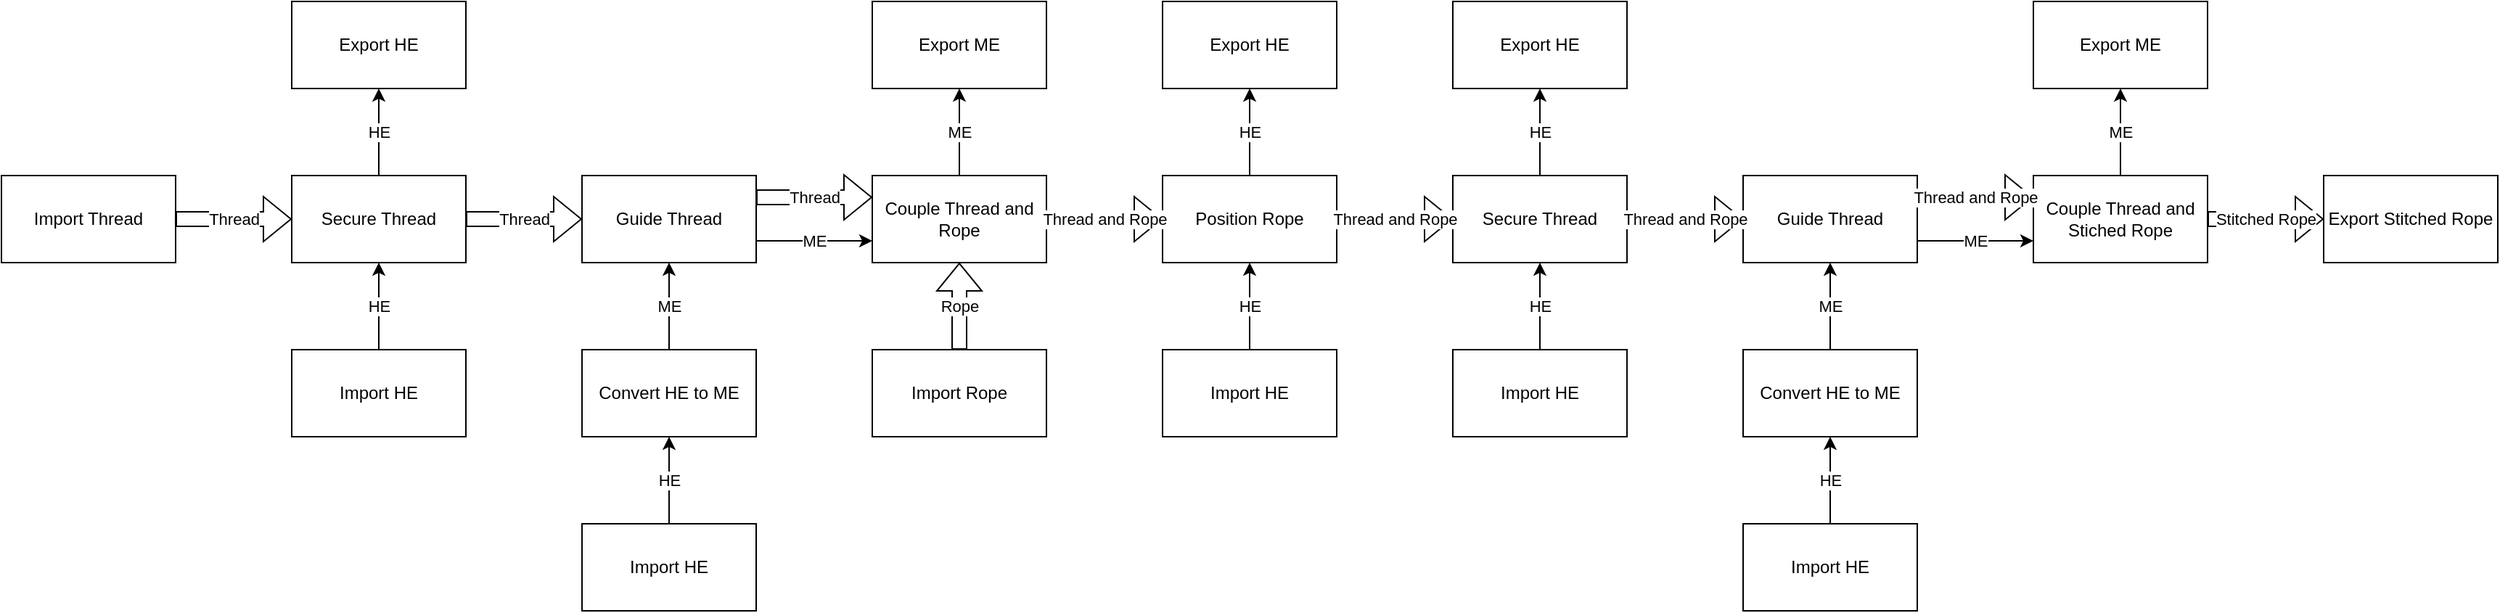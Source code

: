 <mxfile version="22.1.16" type="device">
  <diagram name="Page-1" id="KiblyhAG39ZnI-P0pgyY">
    <mxGraphModel dx="1674" dy="956" grid="1" gridSize="10" guides="1" tooltips="1" connect="1" arrows="1" fold="1" page="1" pageScale="1" pageWidth="1100" pageHeight="850" math="0" shadow="0">
      <root>
        <mxCell id="0" />
        <mxCell id="1" parent="0" />
        <mxCell id="s_FMu6DtmCt7_5n1UvDh-39" value="HE" style="edgeStyle=orthogonalEdgeStyle;rounded=0;orthogonalLoop=1;jettySize=auto;html=1;exitX=0.5;exitY=0;exitDx=0;exitDy=0;entryX=0.5;entryY=1;entryDx=0;entryDy=0;" edge="1" parent="1" source="s_FMu6DtmCt7_5n1UvDh-1" target="s_FMu6DtmCt7_5n1UvDh-2">
          <mxGeometry relative="1" as="geometry" />
        </mxCell>
        <mxCell id="s_FMu6DtmCt7_5n1UvDh-1" value="Import HE" style="rounded=0;whiteSpace=wrap;html=1;" vertex="1" parent="1">
          <mxGeometry x="520" y="520" width="120" height="60" as="geometry" />
        </mxCell>
        <mxCell id="s_FMu6DtmCt7_5n1UvDh-40" value="ME" style="edgeStyle=orthogonalEdgeStyle;rounded=0;orthogonalLoop=1;jettySize=auto;html=1;exitX=0.5;exitY=0;exitDx=0;exitDy=0;entryX=0.5;entryY=1;entryDx=0;entryDy=0;" edge="1" parent="1" source="s_FMu6DtmCt7_5n1UvDh-2" target="s_FMu6DtmCt7_5n1UvDh-4">
          <mxGeometry relative="1" as="geometry" />
        </mxCell>
        <mxCell id="s_FMu6DtmCt7_5n1UvDh-2" value="Convert HE to ME" style="rounded=0;whiteSpace=wrap;html=1;" vertex="1" parent="1">
          <mxGeometry x="520" y="400" width="120" height="60" as="geometry" />
        </mxCell>
        <mxCell id="s_FMu6DtmCt7_5n1UvDh-9" value="ME" style="edgeStyle=orthogonalEdgeStyle;rounded=0;orthogonalLoop=1;jettySize=auto;html=1;exitX=1;exitY=0.75;exitDx=0;exitDy=0;entryX=0;entryY=0.75;entryDx=0;entryDy=0;" edge="1" parent="1" source="s_FMu6DtmCt7_5n1UvDh-4" target="s_FMu6DtmCt7_5n1UvDh-8">
          <mxGeometry relative="1" as="geometry" />
        </mxCell>
        <mxCell id="s_FMu6DtmCt7_5n1UvDh-4" value="Guide Thread" style="rounded=0;whiteSpace=wrap;html=1;" vertex="1" parent="1">
          <mxGeometry x="520" y="280" width="120" height="60" as="geometry" />
        </mxCell>
        <mxCell id="s_FMu6DtmCt7_5n1UvDh-6" value="Import Thread" style="rounded=0;whiteSpace=wrap;html=1;" vertex="1" parent="1">
          <mxGeometry x="120" y="280" width="120" height="60" as="geometry" />
        </mxCell>
        <mxCell id="s_FMu6DtmCt7_5n1UvDh-7" value="Thread" style="shape=flexArrow;endArrow=classic;html=1;rounded=0;exitX=1;exitY=0.5;exitDx=0;exitDy=0;entryX=0;entryY=0.5;entryDx=0;entryDy=0;" edge="1" parent="1" source="s_FMu6DtmCt7_5n1UvDh-6" target="s_FMu6DtmCt7_5n1UvDh-21">
          <mxGeometry width="50" height="50" relative="1" as="geometry">
            <mxPoint x="520" y="390" as="sourcePoint" />
            <mxPoint x="580" y="160" as="targetPoint" />
            <mxPoint as="offset" />
          </mxGeometry>
        </mxCell>
        <mxCell id="s_FMu6DtmCt7_5n1UvDh-28" value="ME" style="edgeStyle=orthogonalEdgeStyle;rounded=0;orthogonalLoop=1;jettySize=auto;html=1;exitX=0.5;exitY=0;exitDx=0;exitDy=0;entryX=0.5;entryY=1;entryDx=0;entryDy=0;" edge="1" parent="1" source="s_FMu6DtmCt7_5n1UvDh-8" target="s_FMu6DtmCt7_5n1UvDh-16">
          <mxGeometry relative="1" as="geometry" />
        </mxCell>
        <mxCell id="s_FMu6DtmCt7_5n1UvDh-8" value="Couple Thread and Rope" style="rounded=0;whiteSpace=wrap;html=1;" vertex="1" parent="1">
          <mxGeometry x="720" y="280" width="120" height="60" as="geometry" />
        </mxCell>
        <mxCell id="s_FMu6DtmCt7_5n1UvDh-10" value="Thread" style="shape=flexArrow;endArrow=classic;html=1;rounded=0;exitX=1;exitY=0.25;exitDx=0;exitDy=0;entryX=0;entryY=0.25;entryDx=0;entryDy=0;" edge="1" parent="1" source="s_FMu6DtmCt7_5n1UvDh-4" target="s_FMu6DtmCt7_5n1UvDh-8">
          <mxGeometry width="50" height="50" relative="1" as="geometry">
            <mxPoint x="590" y="230" as="sourcePoint" />
            <mxPoint x="590" y="290" as="targetPoint" />
            <mxPoint as="offset" />
          </mxGeometry>
        </mxCell>
        <mxCell id="s_FMu6DtmCt7_5n1UvDh-15" value="HE" style="edgeStyle=orthogonalEdgeStyle;rounded=0;orthogonalLoop=1;jettySize=auto;html=1;entryX=0.5;entryY=1;entryDx=0;entryDy=0;" edge="1" parent="1" source="s_FMu6DtmCt7_5n1UvDh-13" target="s_FMu6DtmCt7_5n1UvDh-14">
          <mxGeometry relative="1" as="geometry" />
        </mxCell>
        <mxCell id="s_FMu6DtmCt7_5n1UvDh-13" value="Import HE" style="rounded=0;whiteSpace=wrap;html=1;" vertex="1" parent="1">
          <mxGeometry x="1320" y="520" width="120" height="60" as="geometry" />
        </mxCell>
        <mxCell id="s_FMu6DtmCt7_5n1UvDh-19" value="ME" style="edgeStyle=orthogonalEdgeStyle;rounded=0;orthogonalLoop=1;jettySize=auto;html=1;exitX=0.5;exitY=0;exitDx=0;exitDy=0;entryX=0.5;entryY=1;entryDx=0;entryDy=0;" edge="1" parent="1" source="s_FMu6DtmCt7_5n1UvDh-14" target="s_FMu6DtmCt7_5n1UvDh-25">
          <mxGeometry relative="1" as="geometry">
            <mxPoint x="1180" y="340" as="targetPoint" />
          </mxGeometry>
        </mxCell>
        <mxCell id="s_FMu6DtmCt7_5n1UvDh-14" value="Convert HE to ME" style="rounded=0;whiteSpace=wrap;html=1;" vertex="1" parent="1">
          <mxGeometry x="1320" y="400" width="120" height="60" as="geometry" />
        </mxCell>
        <mxCell id="s_FMu6DtmCt7_5n1UvDh-16" value="Export ME" style="rounded=0;whiteSpace=wrap;html=1;" vertex="1" parent="1">
          <mxGeometry x="720" y="160" width="120" height="60" as="geometry" />
        </mxCell>
        <mxCell id="s_FMu6DtmCt7_5n1UvDh-32" value="HE" style="edgeStyle=orthogonalEdgeStyle;rounded=0;orthogonalLoop=1;jettySize=auto;html=1;exitX=0.5;exitY=0;exitDx=0;exitDy=0;entryX=0.5;entryY=1;entryDx=0;entryDy=0;" edge="1" parent="1" source="s_FMu6DtmCt7_5n1UvDh-21" target="s_FMu6DtmCt7_5n1UvDh-31">
          <mxGeometry relative="1" as="geometry">
            <Array as="points">
              <mxPoint x="380" y="270" />
              <mxPoint x="380" y="270" />
            </Array>
          </mxGeometry>
        </mxCell>
        <mxCell id="s_FMu6DtmCt7_5n1UvDh-21" value="Secure Thread" style="rounded=0;whiteSpace=wrap;html=1;" vertex="1" parent="1">
          <mxGeometry x="320" y="280" width="120" height="60" as="geometry" />
        </mxCell>
        <mxCell id="s_FMu6DtmCt7_5n1UvDh-22" value="Thread" style="shape=flexArrow;endArrow=classic;html=1;rounded=0;exitX=1;exitY=0.5;exitDx=0;exitDy=0;entryX=0;entryY=0.5;entryDx=0;entryDy=0;" edge="1" parent="1" source="s_FMu6DtmCt7_5n1UvDh-21" target="s_FMu6DtmCt7_5n1UvDh-4">
          <mxGeometry width="50" height="50" relative="1" as="geometry">
            <mxPoint x="510" y="230" as="sourcePoint" />
            <mxPoint x="520" y="260" as="targetPoint" />
            <mxPoint as="offset" />
          </mxGeometry>
        </mxCell>
        <mxCell id="s_FMu6DtmCt7_5n1UvDh-36" value="HE" style="edgeStyle=orthogonalEdgeStyle;rounded=0;orthogonalLoop=1;jettySize=auto;html=1;exitX=0.5;exitY=0;exitDx=0;exitDy=0;entryX=0.5;entryY=1;entryDx=0;entryDy=0;" edge="1" parent="1" source="s_FMu6DtmCt7_5n1UvDh-23" target="s_FMu6DtmCt7_5n1UvDh-34">
          <mxGeometry relative="1" as="geometry" />
        </mxCell>
        <mxCell id="s_FMu6DtmCt7_5n1UvDh-23" value="Secure Thread" style="rounded=0;whiteSpace=wrap;html=1;" vertex="1" parent="1">
          <mxGeometry x="1120" y="280" width="120" height="60" as="geometry" />
        </mxCell>
        <mxCell id="s_FMu6DtmCt7_5n1UvDh-24" value="ME" style="edgeStyle=orthogonalEdgeStyle;rounded=0;orthogonalLoop=1;jettySize=auto;html=1;exitX=1;exitY=0.75;exitDx=0;exitDy=0;entryX=0;entryY=0.75;entryDx=0;entryDy=0;" edge="1" parent="1" source="s_FMu6DtmCt7_5n1UvDh-25" target="s_FMu6DtmCt7_5n1UvDh-26">
          <mxGeometry relative="1" as="geometry" />
        </mxCell>
        <mxCell id="s_FMu6DtmCt7_5n1UvDh-25" value="Guide Thread" style="rounded=0;whiteSpace=wrap;html=1;" vertex="1" parent="1">
          <mxGeometry x="1320" y="280" width="120" height="60" as="geometry" />
        </mxCell>
        <mxCell id="s_FMu6DtmCt7_5n1UvDh-42" value="ME" style="edgeStyle=orthogonalEdgeStyle;rounded=0;orthogonalLoop=1;jettySize=auto;html=1;exitX=0.5;exitY=0;exitDx=0;exitDy=0;entryX=0.5;entryY=1;entryDx=0;entryDy=0;" edge="1" parent="1" source="s_FMu6DtmCt7_5n1UvDh-26" target="s_FMu6DtmCt7_5n1UvDh-41">
          <mxGeometry relative="1" as="geometry" />
        </mxCell>
        <mxCell id="s_FMu6DtmCt7_5n1UvDh-26" value="Couple Thread and Stiched Rope" style="rounded=0;whiteSpace=wrap;html=1;" vertex="1" parent="1">
          <mxGeometry x="1520" y="280" width="120" height="60" as="geometry" />
        </mxCell>
        <mxCell id="s_FMu6DtmCt7_5n1UvDh-27" value="Thread and Rope" style="shape=flexArrow;endArrow=classic;html=1;rounded=0;exitX=1;exitY=0.25;exitDx=0;exitDy=0;entryX=0;entryY=0.25;entryDx=0;entryDy=0;" edge="1" parent="1" source="s_FMu6DtmCt7_5n1UvDh-25" target="s_FMu6DtmCt7_5n1UvDh-26">
          <mxGeometry width="50" height="50" relative="1" as="geometry">
            <mxPoint x="1390" y="230" as="sourcePoint" />
            <mxPoint x="1390" y="290" as="targetPoint" />
            <mxPoint as="offset" />
          </mxGeometry>
        </mxCell>
        <mxCell id="s_FMu6DtmCt7_5n1UvDh-30" value="HE" style="edgeStyle=orthogonalEdgeStyle;rounded=0;orthogonalLoop=1;jettySize=auto;html=1;exitX=0.5;exitY=0;exitDx=0;exitDy=0;entryX=0.5;entryY=1;entryDx=0;entryDy=0;" edge="1" parent="1" source="s_FMu6DtmCt7_5n1UvDh-29" target="s_FMu6DtmCt7_5n1UvDh-21">
          <mxGeometry relative="1" as="geometry" />
        </mxCell>
        <mxCell id="s_FMu6DtmCt7_5n1UvDh-29" value="Import HE" style="rounded=0;whiteSpace=wrap;html=1;" vertex="1" parent="1">
          <mxGeometry x="320" y="400" width="120" height="60" as="geometry" />
        </mxCell>
        <mxCell id="s_FMu6DtmCt7_5n1UvDh-31" value="Export HE" style="rounded=0;whiteSpace=wrap;html=1;" vertex="1" parent="1">
          <mxGeometry x="320" y="160" width="120" height="60" as="geometry" />
        </mxCell>
        <mxCell id="s_FMu6DtmCt7_5n1UvDh-35" value="HE" style="edgeStyle=orthogonalEdgeStyle;rounded=0;orthogonalLoop=1;jettySize=auto;html=1;exitX=0.5;exitY=0;exitDx=0;exitDy=0;" edge="1" parent="1" source="s_FMu6DtmCt7_5n1UvDh-33" target="s_FMu6DtmCt7_5n1UvDh-23">
          <mxGeometry relative="1" as="geometry" />
        </mxCell>
        <mxCell id="s_FMu6DtmCt7_5n1UvDh-33" value="Import HE" style="rounded=0;whiteSpace=wrap;html=1;" vertex="1" parent="1">
          <mxGeometry x="1120" y="400" width="120" height="60" as="geometry" />
        </mxCell>
        <mxCell id="s_FMu6DtmCt7_5n1UvDh-34" value="Export HE" style="rounded=0;whiteSpace=wrap;html=1;" vertex="1" parent="1">
          <mxGeometry x="1120" y="160" width="120" height="60" as="geometry" />
        </mxCell>
        <mxCell id="s_FMu6DtmCt7_5n1UvDh-38" value="Thread and Rope" style="shape=flexArrow;endArrow=classic;html=1;rounded=0;exitX=1;exitY=0.5;exitDx=0;exitDy=0;entryX=0;entryY=0.5;entryDx=0;entryDy=0;" edge="1" parent="1" source="s_FMu6DtmCt7_5n1UvDh-23" target="s_FMu6DtmCt7_5n1UvDh-25">
          <mxGeometry width="50" height="50" relative="1" as="geometry">
            <mxPoint x="1060" y="490" as="sourcePoint" />
            <mxPoint x="1140" y="490" as="targetPoint" />
            <mxPoint as="offset" />
          </mxGeometry>
        </mxCell>
        <mxCell id="s_FMu6DtmCt7_5n1UvDh-41" value="Export ME" style="rounded=0;whiteSpace=wrap;html=1;" vertex="1" parent="1">
          <mxGeometry x="1520" y="160" width="120" height="60" as="geometry" />
        </mxCell>
        <mxCell id="s_FMu6DtmCt7_5n1UvDh-43" value="Export Stitched Rope" style="rounded=0;whiteSpace=wrap;html=1;" vertex="1" parent="1">
          <mxGeometry x="1720" y="280" width="120" height="60" as="geometry" />
        </mxCell>
        <mxCell id="s_FMu6DtmCt7_5n1UvDh-44" value="HE" style="edgeStyle=orthogonalEdgeStyle;rounded=0;orthogonalLoop=1;jettySize=auto;html=1;exitX=0.5;exitY=0;exitDx=0;exitDy=0;entryX=0.5;entryY=1;entryDx=0;entryDy=0;" edge="1" parent="1" source="s_FMu6DtmCt7_5n1UvDh-45" target="s_FMu6DtmCt7_5n1UvDh-48">
          <mxGeometry relative="1" as="geometry">
            <Array as="points">
              <mxPoint x="980" y="270" />
              <mxPoint x="980" y="270" />
            </Array>
          </mxGeometry>
        </mxCell>
        <mxCell id="s_FMu6DtmCt7_5n1UvDh-45" value="Position Rope" style="rounded=0;whiteSpace=wrap;html=1;" vertex="1" parent="1">
          <mxGeometry x="920" y="280" width="120" height="60" as="geometry" />
        </mxCell>
        <mxCell id="s_FMu6DtmCt7_5n1UvDh-46" value="HE" style="edgeStyle=orthogonalEdgeStyle;rounded=0;orthogonalLoop=1;jettySize=auto;html=1;exitX=0.5;exitY=0;exitDx=0;exitDy=0;entryX=0.5;entryY=1;entryDx=0;entryDy=0;" edge="1" parent="1" source="s_FMu6DtmCt7_5n1UvDh-47" target="s_FMu6DtmCt7_5n1UvDh-45">
          <mxGeometry relative="1" as="geometry" />
        </mxCell>
        <mxCell id="s_FMu6DtmCt7_5n1UvDh-47" value="Import HE" style="rounded=0;whiteSpace=wrap;html=1;" vertex="1" parent="1">
          <mxGeometry x="920" y="400" width="120" height="60" as="geometry" />
        </mxCell>
        <mxCell id="s_FMu6DtmCt7_5n1UvDh-48" value="Export HE" style="rounded=0;whiteSpace=wrap;html=1;" vertex="1" parent="1">
          <mxGeometry x="920" y="160" width="120" height="60" as="geometry" />
        </mxCell>
        <mxCell id="s_FMu6DtmCt7_5n1UvDh-49" value="Import Rope" style="rounded=0;whiteSpace=wrap;html=1;" vertex="1" parent="1">
          <mxGeometry x="720" y="400" width="120" height="60" as="geometry" />
        </mxCell>
        <mxCell id="s_FMu6DtmCt7_5n1UvDh-50" value="Rope" style="shape=flexArrow;endArrow=classic;html=1;rounded=0;exitX=0.5;exitY=0;exitDx=0;exitDy=0;entryX=0.5;entryY=1;entryDx=0;entryDy=0;" edge="1" parent="1" source="s_FMu6DtmCt7_5n1UvDh-49" target="s_FMu6DtmCt7_5n1UvDh-8">
          <mxGeometry width="50" height="50" relative="1" as="geometry">
            <mxPoint x="650" y="305" as="sourcePoint" />
            <mxPoint x="730" y="305" as="targetPoint" />
            <mxPoint as="offset" />
          </mxGeometry>
        </mxCell>
        <mxCell id="s_FMu6DtmCt7_5n1UvDh-51" value="Thread and Rope" style="shape=flexArrow;endArrow=classic;html=1;rounded=0;exitX=1;exitY=0.5;exitDx=0;exitDy=0;entryX=0;entryY=0.5;entryDx=0;entryDy=0;" edge="1" parent="1" source="s_FMu6DtmCt7_5n1UvDh-8" target="s_FMu6DtmCt7_5n1UvDh-45">
          <mxGeometry width="50" height="50" relative="1" as="geometry">
            <mxPoint x="790" y="410" as="sourcePoint" />
            <mxPoint x="790" y="350" as="targetPoint" />
            <mxPoint as="offset" />
          </mxGeometry>
        </mxCell>
        <mxCell id="s_FMu6DtmCt7_5n1UvDh-52" value="Thread and Rope" style="shape=flexArrow;endArrow=classic;html=1;rounded=0;exitX=1;exitY=0.5;exitDx=0;exitDy=0;entryX=0;entryY=0.5;entryDx=0;entryDy=0;" edge="1" parent="1" source="s_FMu6DtmCt7_5n1UvDh-45" target="s_FMu6DtmCt7_5n1UvDh-23">
          <mxGeometry width="50" height="50" relative="1" as="geometry">
            <mxPoint x="850" y="320" as="sourcePoint" />
            <mxPoint x="930" y="320" as="targetPoint" />
            <mxPoint as="offset" />
          </mxGeometry>
        </mxCell>
        <mxCell id="s_FMu6DtmCt7_5n1UvDh-54" value="Stitched Rope" style="shape=flexArrow;endArrow=classic;html=1;rounded=0;entryX=0;entryY=0.5;entryDx=0;entryDy=0;exitX=1;exitY=0.5;exitDx=0;exitDy=0;" edge="1" parent="1" source="s_FMu6DtmCt7_5n1UvDh-26" target="s_FMu6DtmCt7_5n1UvDh-43">
          <mxGeometry width="50" height="50" relative="1" as="geometry">
            <mxPoint x="1650" y="390" as="sourcePoint" />
            <mxPoint x="1530" y="305" as="targetPoint" />
            <mxPoint as="offset" />
          </mxGeometry>
        </mxCell>
      </root>
    </mxGraphModel>
  </diagram>
</mxfile>
